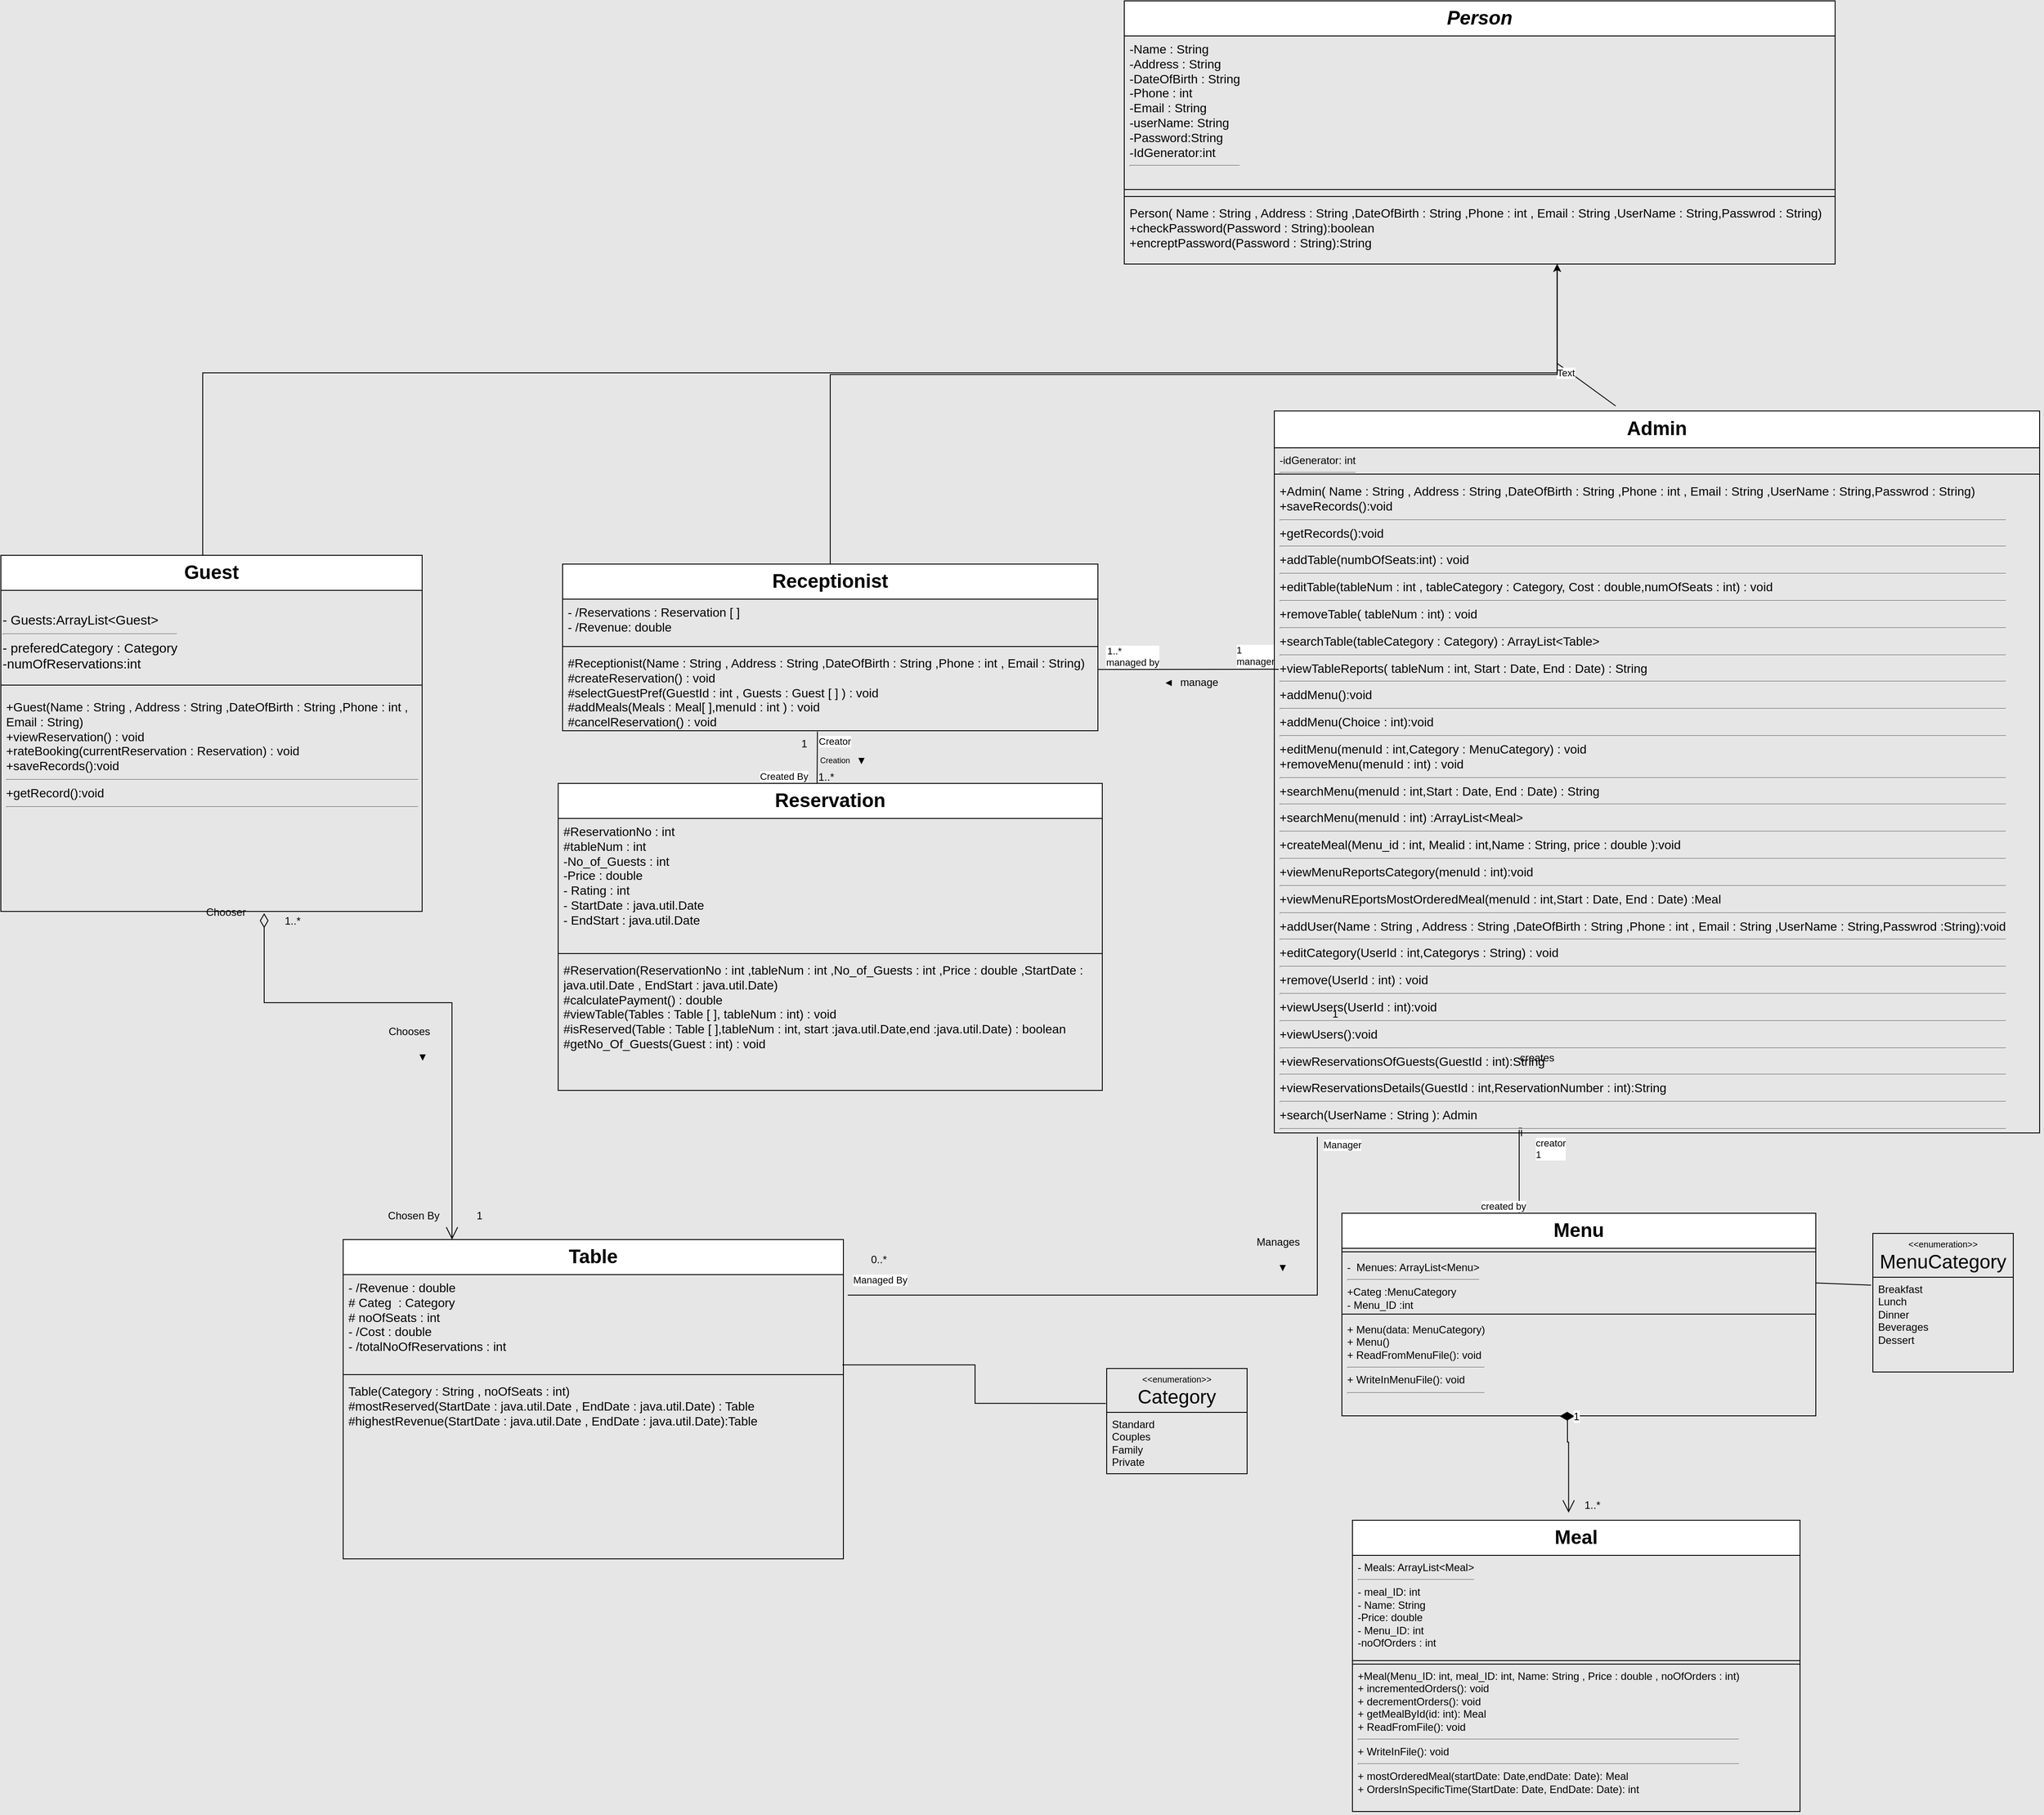 <mxfile version="22.1.4" type="device">
  <diagram id="lqZ8-Fg71Qs4t3Br2LcO" name="Page-1">
    <mxGraphModel dx="3743" dy="885" grid="0" gridSize="13" guides="1" tooltips="1" connect="1" arrows="1" fold="1" page="1" pageScale="1" pageWidth="1169" pageHeight="827" background="#E6E6E6" math="0" shadow="0">
      <root>
        <mxCell id="WIyWlLk6GJQsqaUBKTNV-0" />
        <mxCell id="WIyWlLk6GJQsqaUBKTNV-1" parent="WIyWlLk6GJQsqaUBKTNV-0" />
        <mxCell id="kwfx18V8s8jriJGcK7w_-0" value="" style="group" parent="WIyWlLk6GJQsqaUBKTNV-1" vertex="1" connectable="0">
          <mxGeometry x="-1548" y="355" width="2327" height="1829" as="geometry" />
        </mxCell>
        <mxCell id="8VrIXo1lg3qWOVsLEivH-13" value="&lt;font style=&quot;font-size: 22px;&quot;&gt;Receptionist&lt;/font&gt;" style="swimlane;fontStyle=1;align=center;verticalAlign=top;childLayout=stackLayout;horizontal=1;startSize=40;horizontalStack=0;resizeParent=1;resizeParentMax=0;resizeLast=0;collapsible=1;marginBottom=0;whiteSpace=wrap;html=1;" parent="kwfx18V8s8jriJGcK7w_-0" vertex="1">
          <mxGeometry x="640" y="430" width="610" height="190" as="geometry">
            <mxRectangle x="290" y="70" width="170" height="40" as="alternateBounds" />
          </mxGeometry>
        </mxCell>
        <mxCell id="8VrIXo1lg3qWOVsLEivH-14" value="&lt;font style=&quot;font-size: 14px;&quot;&gt;- /Reservations : Reservation [ ]&lt;br style=&quot;border-color: var(--border-color);&quot;&gt;&lt;/font&gt;&lt;font style=&quot;font-size: 14px;&quot;&gt;- /Revenue: double&lt;br&gt;&lt;br&gt;&lt;/font&gt;" style="text;strokeColor=none;fillColor=none;align=left;verticalAlign=top;spacingLeft=4;spacingRight=4;overflow=hidden;rotatable=0;points=[[0,0.5],[1,0.5]];portConstraint=eastwest;whiteSpace=wrap;html=1;" parent="8VrIXo1lg3qWOVsLEivH-13" vertex="1">
          <mxGeometry y="40" width="610" height="50" as="geometry" />
        </mxCell>
        <mxCell id="8VrIXo1lg3qWOVsLEivH-15" value="" style="line;strokeWidth=1;fillColor=none;align=left;verticalAlign=middle;spacingTop=-1;spacingLeft=3;spacingRight=3;rotatable=0;labelPosition=right;points=[];portConstraint=eastwest;strokeColor=inherit;" parent="8VrIXo1lg3qWOVsLEivH-13" vertex="1">
          <mxGeometry y="90" width="610" height="8" as="geometry" />
        </mxCell>
        <mxCell id="8VrIXo1lg3qWOVsLEivH-16" value="&lt;font style=&quot;font-size: 14px;&quot;&gt;#Receptionist(Name : String , Address : String ,DateOfBirth : String ,Phone : int , Email : String)&lt;br&gt;#createReservation() : void&lt;br style=&quot;border-color: var(--border-color);&quot;&gt;&lt;/font&gt;&lt;span style=&quot;font-size: 14px;&quot;&gt;#selectGuestPref(GuestId : int , Guests : Guest [ ] ) : void&lt;br&gt;#addMeals(Meals : Meal[ ],menuId : int ) : void&lt;br&gt;#cancelReservation() : void&lt;br&gt;&lt;/span&gt;" style="text;strokeColor=none;fillColor=none;align=left;verticalAlign=top;spacingLeft=4;spacingRight=4;overflow=hidden;rotatable=0;points=[[0,0.5],[1,0.5]];portConstraint=eastwest;whiteSpace=wrap;html=1;" parent="8VrIXo1lg3qWOVsLEivH-13" vertex="1">
          <mxGeometry y="98" width="610" height="92" as="geometry" />
        </mxCell>
        <mxCell id="8VrIXo1lg3qWOVsLEivH-17" value="&lt;font style=&quot;font-size: 22px;&quot;&gt;Guest&lt;/font&gt;" style="swimlane;fontStyle=1;align=center;verticalAlign=top;childLayout=stackLayout;horizontal=1;startSize=40;horizontalStack=0;resizeParent=1;resizeParentMax=0;resizeLast=0;collapsible=1;marginBottom=0;whiteSpace=wrap;html=1;" parent="kwfx18V8s8jriJGcK7w_-0" vertex="1">
          <mxGeometry y="420" width="480" height="406" as="geometry">
            <mxRectangle x="160" y="70" width="100" height="40" as="alternateBounds" />
          </mxGeometry>
        </mxCell>
        <mxCell id="8VrIXo1lg3qWOVsLEivH-44" value="&lt;font style=&quot;font-size: 15px;&quot;&gt;&lt;br style=&quot;border-color: var(--border-color);&quot;&gt;- Guests:ArrayList&amp;lt;Guest&amp;gt;&lt;br style=&quot;border-color: var(--border-color);&quot;&gt;&lt;/font&gt;&lt;hr&gt;&lt;font style=&quot;font-size: 15px;&quot;&gt;- preferedCategory : Category&lt;br style=&quot;border-color: var(--border-color);&quot;&gt;-numOfReservations:int&lt;br style=&quot;border-color: var(--border-color);&quot;&gt;&lt;/font&gt;" style="text;html=1;align=left;verticalAlign=middle;resizable=0;points=[];autosize=1;strokeColor=none;fillColor=none;" parent="8VrIXo1lg3qWOVsLEivH-17" vertex="1">
          <mxGeometry y="40" width="480" height="98" as="geometry" />
        </mxCell>
        <mxCell id="8VrIXo1lg3qWOVsLEivH-19" value="" style="line;strokeWidth=1;fillColor=none;align=left;verticalAlign=middle;spacingTop=-1;spacingLeft=3;spacingRight=3;rotatable=0;labelPosition=right;points=[];portConstraint=eastwest;strokeColor=inherit;" parent="8VrIXo1lg3qWOVsLEivH-17" vertex="1">
          <mxGeometry y="138" width="480" height="20" as="geometry" />
        </mxCell>
        <mxCell id="8VrIXo1lg3qWOVsLEivH-20" value="&lt;font style=&quot;font-size: 14px;&quot;&gt;+Guest(Name : String , Address : String ,DateOfBirth : String ,Phone : int , Email : String)&lt;br&gt;+viewReservation() : void&lt;br&gt;&lt;/font&gt;&lt;font style=&quot;font-size: 14px;&quot;&gt;+rateBooking(currentReservation : Reservation) : void&lt;br&gt;+saveRecords():void&lt;br&gt;&lt;/font&gt;&lt;hr&gt;&lt;font style=&quot;font-size: 14px;&quot;&gt;+getRecord():void&lt;br&gt;&lt;/font&gt;&lt;hr&gt;" style="text;strokeColor=none;fillColor=none;align=left;verticalAlign=top;spacingLeft=4;spacingRight=4;overflow=hidden;rotatable=0;points=[[0,0.5],[1,0.5]];portConstraint=eastwest;whiteSpace=wrap;html=1;" parent="8VrIXo1lg3qWOVsLEivH-17" vertex="1">
          <mxGeometry y="158" width="480" height="248" as="geometry" />
        </mxCell>
        <mxCell id="8VrIXo1lg3qWOVsLEivH-21" value="&lt;font style=&quot;font-size: 22px;&quot;&gt;Reservation&lt;/font&gt;" style="swimlane;fontStyle=1;align=center;verticalAlign=top;childLayout=stackLayout;horizontal=1;startSize=40;horizontalStack=0;resizeParent=1;resizeParentMax=0;resizeLast=0;collapsible=1;marginBottom=0;whiteSpace=wrap;html=1;" parent="kwfx18V8s8jriJGcK7w_-0" vertex="1">
          <mxGeometry x="635" y="680" width="620" height="350" as="geometry">
            <mxRectangle x="1460" y="60" width="170" height="40" as="alternateBounds" />
          </mxGeometry>
        </mxCell>
        <mxCell id="8VrIXo1lg3qWOVsLEivH-22" value="&lt;font style=&quot;font-size: 14px;&quot;&gt;#ReservationNo : int&lt;br&gt;#tableNum : int&lt;br&gt;-No_of_Guests : int&lt;br&gt;-Price : double&lt;br&gt;- Rating : int&lt;br&gt;- StartDate : java.util.Date&lt;br&gt;- EndStart : java.util.Date&lt;br&gt;&lt;/font&gt;" style="text;strokeColor=none;fillColor=none;align=left;verticalAlign=top;spacingLeft=4;spacingRight=4;overflow=hidden;rotatable=0;points=[[0,0.5],[1,0.5]];portConstraint=eastwest;whiteSpace=wrap;html=1;" parent="8VrIXo1lg3qWOVsLEivH-21" vertex="1">
          <mxGeometry y="40" width="620" height="150" as="geometry" />
        </mxCell>
        <mxCell id="8VrIXo1lg3qWOVsLEivH-23" value="" style="line;strokeWidth=1;fillColor=none;align=left;verticalAlign=middle;spacingTop=-1;spacingLeft=3;spacingRight=3;rotatable=0;labelPosition=right;points=[];portConstraint=eastwest;strokeColor=inherit;" parent="8VrIXo1lg3qWOVsLEivH-21" vertex="1">
          <mxGeometry y="190" width="620" height="8" as="geometry" />
        </mxCell>
        <mxCell id="8VrIXo1lg3qWOVsLEivH-24" value="&lt;font style=&quot;font-size: 14px;&quot;&gt;#Reservation(ReservationNo : int ,tableNum : int ,No_of_Guests : int&amp;nbsp;,Price : double&amp;nbsp;,StartDate : java.util.Date&amp;nbsp;, EndStart : java.util.Date)&lt;br&gt;#calculatePayment() : double&lt;br&gt;#viewTable(Tables : Table [ ], tableNum : int) : void&lt;br&gt;#isReserved(Table : Table [ ],tableNum : int, start :java.util.Date,end :java.util.Date) : boolean&lt;br&gt;#getNo_Of_Guests(Guest : int) : void&lt;br&gt;&lt;br&gt;&lt;br style=&quot;border-color: var(--border-color);&quot;&gt;&lt;/font&gt;" style="text;strokeColor=none;fillColor=none;align=left;verticalAlign=top;spacingLeft=4;spacingRight=4;overflow=hidden;rotatable=0;points=[[0,0.5],[1,0.5]];portConstraint=eastwest;whiteSpace=wrap;html=1;" parent="8VrIXo1lg3qWOVsLEivH-21" vertex="1">
          <mxGeometry y="198" width="620" height="152" as="geometry" />
        </mxCell>
        <mxCell id="8VrIXo1lg3qWOVsLEivH-25" value="&lt;font style=&quot;font-size: 22px;&quot;&gt;Table&lt;/font&gt;" style="swimlane;fontStyle=1;align=center;verticalAlign=top;childLayout=stackLayout;horizontal=1;startSize=40;horizontalStack=0;resizeParent=1;resizeParentMax=0;resizeLast=0;collapsible=1;marginBottom=0;whiteSpace=wrap;html=1;" parent="kwfx18V8s8jriJGcK7w_-0" vertex="1">
          <mxGeometry x="390" y="1200" width="570" height="364" as="geometry">
            <mxRectangle x="485" y="70" width="100" height="40" as="alternateBounds" />
          </mxGeometry>
        </mxCell>
        <mxCell id="8VrIXo1lg3qWOVsLEivH-26" value="&lt;font style=&quot;font-size: 14px;&quot;&gt;- /Revenue : double&lt;br&gt;# Categ&amp;nbsp; : Category&lt;br&gt;# noOfSeats : int&lt;br&gt;- /Cost : double&lt;br&gt;- /totalNoOfReservations : int&lt;br&gt;&lt;br&gt;&lt;/font&gt;" style="text;strokeColor=none;fillColor=none;align=left;verticalAlign=top;spacingLeft=4;spacingRight=4;overflow=hidden;rotatable=0;points=[[0,0.5],[1,0.5]];portConstraint=eastwest;whiteSpace=wrap;html=1;" parent="8VrIXo1lg3qWOVsLEivH-25" vertex="1">
          <mxGeometry y="40" width="570" height="110" as="geometry" />
        </mxCell>
        <mxCell id="8VrIXo1lg3qWOVsLEivH-27" value="" style="line;strokeWidth=1;fillColor=none;align=left;verticalAlign=middle;spacingTop=-1;spacingLeft=3;spacingRight=3;rotatable=0;labelPosition=right;points=[];portConstraint=eastwest;strokeColor=inherit;" parent="8VrIXo1lg3qWOVsLEivH-25" vertex="1">
          <mxGeometry y="150" width="570" height="8" as="geometry" />
        </mxCell>
        <mxCell id="8VrIXo1lg3qWOVsLEivH-28" value="&lt;font style=&quot;font-size: 14px;&quot;&gt;Table(Category : String , noOfSeats : int)&lt;br&gt;#mostReserved(StartDate : java.util.Date , EndDate : java.util.Date) : Table&lt;br&gt;#highestRevenue(StartDate : java.util.Date , EndDate : java.util.Date):Table&lt;br&gt;&lt;br&gt;&lt;/font&gt;" style="text;strokeColor=none;fillColor=none;align=left;verticalAlign=top;spacingLeft=4;spacingRight=4;overflow=hidden;rotatable=0;points=[[0,0.5],[1,0.5]];portConstraint=eastwest;whiteSpace=wrap;html=1;" parent="8VrIXo1lg3qWOVsLEivH-25" vertex="1">
          <mxGeometry y="158" width="570" height="206" as="geometry" />
        </mxCell>
        <mxCell id="8VrIXo1lg3qWOVsLEivH-37" value="&lt;font style=&quot;font-size: 10px;&quot;&gt;&amp;lt;&amp;lt;enumeration&amp;gt;&amp;gt;&lt;br&gt;&lt;/font&gt;&lt;font style=&quot;font-size: 22px;&quot;&gt;Category&lt;/font&gt;" style="swimlane;fontStyle=0;childLayout=stackLayout;horizontal=1;startSize=50;fillColor=none;horizontalStack=0;resizeParent=1;resizeParentMax=0;resizeLast=0;collapsible=1;marginBottom=0;whiteSpace=wrap;html=1;" parent="kwfx18V8s8jriJGcK7w_-0" vertex="1">
          <mxGeometry x="1260" y="1347" width="160" height="120" as="geometry">
            <mxRectangle x="1850" y="630" width="130" height="50" as="alternateBounds" />
          </mxGeometry>
        </mxCell>
        <mxCell id="8VrIXo1lg3qWOVsLEivH-38" value="Standard&lt;br&gt;Couples&lt;br&gt;Family&lt;br&gt;Private" style="text;strokeColor=none;fillColor=none;align=left;verticalAlign=top;spacingLeft=4;spacingRight=4;overflow=hidden;rotatable=0;points=[[0,0.5],[1,0.5]];portConstraint=eastwest;whiteSpace=wrap;html=1;" parent="8VrIXo1lg3qWOVsLEivH-37" vertex="1">
          <mxGeometry y="50" width="160" height="70" as="geometry" />
        </mxCell>
        <mxCell id="8VrIXo1lg3qWOVsLEivH-47" value="&lt;font style=&quot;font-size: 22px;&quot;&gt;Menu&lt;/font&gt;" style="swimlane;fontStyle=1;align=center;verticalAlign=top;childLayout=stackLayout;horizontal=1;startSize=40;horizontalStack=0;resizeParent=1;resizeParentMax=0;resizeLast=0;collapsible=1;marginBottom=0;whiteSpace=wrap;html=1;" parent="kwfx18V8s8jriJGcK7w_-0" vertex="1">
          <mxGeometry x="1528" y="1170" width="540" height="231" as="geometry">
            <mxRectangle x="100" y="160" width="100" height="40" as="alternateBounds" />
          </mxGeometry>
        </mxCell>
        <mxCell id="8VrIXo1lg3qWOVsLEivH-49" value="" style="line;strokeWidth=1;fillColor=none;align=left;verticalAlign=middle;spacingTop=-1;spacingLeft=3;spacingRight=3;rotatable=0;labelPosition=right;points=[];portConstraint=eastwest;strokeColor=inherit;" parent="8VrIXo1lg3qWOVsLEivH-47" vertex="1">
          <mxGeometry y="40" width="540" height="8" as="geometry" />
        </mxCell>
        <mxCell id="8VrIXo1lg3qWOVsLEivH-48" value="-&amp;nbsp; Menues: ArrayList&amp;lt;Menu&amp;gt;&lt;br&gt;&lt;hr&gt;+Categ :MenuCategory&lt;br&gt;- Menu_ID :int" style="text;strokeColor=none;fillColor=none;align=left;verticalAlign=top;spacingLeft=4;spacingRight=4;overflow=hidden;rotatable=0;points=[[0,0.5],[1,0.5]];portConstraint=eastwest;whiteSpace=wrap;html=1;" parent="8VrIXo1lg3qWOVsLEivH-47" vertex="1">
          <mxGeometry y="48" width="540" height="63" as="geometry" />
        </mxCell>
        <mxCell id="gJr9V7wq_dqS0wD7AWrC-0" value="" style="line;strokeWidth=1;fillColor=none;align=left;verticalAlign=middle;spacingTop=-1;spacingLeft=3;spacingRight=3;rotatable=0;labelPosition=right;points=[];portConstraint=eastwest;strokeColor=inherit;" parent="8VrIXo1lg3qWOVsLEivH-47" vertex="1">
          <mxGeometry y="111" width="540" height="8" as="geometry" />
        </mxCell>
        <mxCell id="8VrIXo1lg3qWOVsLEivH-50" value="+ Menu(data: MenuCategory)&lt;br&gt;+ Menu() &lt;br&gt;+ ReadFromMenuFile(): void&lt;br&gt;&lt;hr&gt;+ WriteInMenuFile(): void&lt;hr&gt;" style="text;strokeColor=none;fillColor=none;align=left;verticalAlign=top;spacingLeft=4;spacingRight=4;overflow=hidden;rotatable=0;points=[[0,0.5],[1,0.5]];portConstraint=eastwest;whiteSpace=wrap;html=1;" parent="8VrIXo1lg3qWOVsLEivH-47" vertex="1">
          <mxGeometry y="119" width="540" height="112" as="geometry" />
        </mxCell>
        <mxCell id="8VrIXo1lg3qWOVsLEivH-51" value="&lt;font style=&quot;font-size: 22px;&quot;&gt;Meal&lt;/font&gt;" style="swimlane;fontStyle=1;align=center;verticalAlign=top;childLayout=stackLayout;horizontal=1;startSize=40;horizontalStack=0;resizeParent=1;resizeParentMax=0;resizeLast=0;collapsible=1;marginBottom=0;whiteSpace=wrap;html=1;" parent="kwfx18V8s8jriJGcK7w_-0" vertex="1">
          <mxGeometry x="1540" y="1520" width="510" height="332" as="geometry">
            <mxRectangle x="1050" y="1060" width="90" height="40" as="alternateBounds" />
          </mxGeometry>
        </mxCell>
        <mxCell id="8VrIXo1lg3qWOVsLEivH-52" value="- Meals: ArrayList&amp;lt;Meal&amp;gt;&lt;br&gt;&lt;hr&gt;- meal_ID: int &lt;br&gt;- Name: String  &lt;br&gt;-Price: double &lt;br&gt;- Menu_ID: int  &lt;br&gt;-noOfOrders : int" style="text;strokeColor=none;fillColor=none;align=left;verticalAlign=top;spacingLeft=4;spacingRight=4;overflow=hidden;rotatable=0;points=[[0,0.5],[1,0.5]];portConstraint=eastwest;whiteSpace=wrap;html=1;" parent="8VrIXo1lg3qWOVsLEivH-51" vertex="1">
          <mxGeometry y="40" width="510" height="116" as="geometry" />
        </mxCell>
        <mxCell id="8VrIXo1lg3qWOVsLEivH-53" value="" style="line;strokeWidth=1;fillColor=none;align=left;verticalAlign=middle;spacingTop=-1;spacingLeft=3;spacingRight=3;rotatable=0;labelPosition=right;points=[];portConstraint=eastwest;strokeColor=inherit;" parent="8VrIXo1lg3qWOVsLEivH-51" vertex="1">
          <mxGeometry y="156" width="510" height="8" as="geometry" />
        </mxCell>
        <mxCell id="8VrIXo1lg3qWOVsLEivH-54" value="+Meal(Menu_ID: int, meal_ID: int, Name: String , Price : double , noOfOrders : int)&lt;br&gt;+ incrementedOrders(): void &lt;br&gt;+ decrementOrders(): void &lt;br&gt; + getMealById(id: int): Meal &lt;br&gt;+ ReadFromFile(): void  &lt;br&gt;&lt;hr&gt;+ WriteInFile(): void &lt;br&gt;&lt;hr&gt;+ mostOrderedMeal(startDate: Date,endDate: Date): Meal&amp;nbsp; &lt;br&gt; + OrdersInSpecificTime(StartDate: Date, EndDate: Date): int" style="text;strokeColor=#000000;fillColor=none;align=left;verticalAlign=top;spacingLeft=4;spacingRight=4;overflow=hidden;rotatable=0;points=[[0,0.5],[1,0.5]];portConstraint=eastwest;whiteSpace=wrap;html=1;" parent="8VrIXo1lg3qWOVsLEivH-51" vertex="1">
          <mxGeometry y="164" width="510" height="168" as="geometry" />
        </mxCell>
        <mxCell id="8VrIXo1lg3qWOVsLEivH-59" value="" style="endArrow=none;html=1;rounded=0;exitX=0.446;exitY=-0.007;exitDx=0;exitDy=0;exitPerimeter=0;" parent="kwfx18V8s8jriJGcK7w_-0" edge="1" source="bfFSSecnzDBPVZRViKrt-4">
          <mxGeometry width="50" height="50" relative="1" as="geometry">
            <mxPoint x="1933" y="185" as="sourcePoint" />
            <mxPoint x="1773" y="201" as="targetPoint" />
            <Array as="points" />
          </mxGeometry>
        </mxCell>
        <mxCell id="ohuu_YEVWN6w3OgKk6NW-0" value="Text" style="edgeLabel;html=1;align=center;verticalAlign=middle;resizable=0;points=[];" vertex="1" connectable="0" parent="8VrIXo1lg3qWOVsLEivH-59">
          <mxGeometry x="0.64" y="2" relative="1" as="geometry">
            <mxPoint x="-1" as="offset" />
          </mxGeometry>
        </mxCell>
        <mxCell id="8VrIXo1lg3qWOVsLEivH-70" value="1..*" style="text;html=1;align=center;verticalAlign=middle;resizable=0;points=[];autosize=1;strokeColor=none;fillColor=none;" parent="kwfx18V8s8jriJGcK7w_-0" vertex="1">
          <mxGeometry x="1793" y="1488" width="40" height="30" as="geometry" />
        </mxCell>
        <mxCell id="8VrIXo1lg3qWOVsLEivH-75" value="" style="endArrow=none;html=1;edgeStyle=orthogonalEdgeStyle;rounded=0;exitX=0.323;exitY=1.005;exitDx=0;exitDy=0;exitPerimeter=0;entryX=0.389;entryY=0;entryDx=0;entryDy=0;entryPerimeter=0;" parent="kwfx18V8s8jriJGcK7w_-0" source="bfFSSecnzDBPVZRViKrt-7" target="8VrIXo1lg3qWOVsLEivH-47" edge="1">
          <mxGeometry relative="1" as="geometry">
            <mxPoint x="1832.68" y="981" as="sourcePoint" />
            <mxPoint x="1880" y="980" as="targetPoint" />
            <Array as="points">
              <mxPoint x="1733" y="1073" />
              <mxPoint x="1730" y="1073" />
              <mxPoint x="1730" y="1170" />
            </Array>
          </mxGeometry>
        </mxCell>
        <mxCell id="8VrIXo1lg3qWOVsLEivH-76" value="creator&lt;br&gt;1" style="edgeLabel;resizable=0;html=1;align=left;verticalAlign=bottom;" parent="8VrIXo1lg3qWOVsLEivH-75" connectable="0" vertex="1">
          <mxGeometry x="-1" relative="1" as="geometry">
            <mxPoint x="14" y="29" as="offset" />
          </mxGeometry>
        </mxCell>
        <mxCell id="8VrIXo1lg3qWOVsLEivH-77" value="created by" style="edgeLabel;resizable=0;html=1;align=right;verticalAlign=bottom;" parent="8VrIXo1lg3qWOVsLEivH-75" connectable="0" vertex="1">
          <mxGeometry x="1" relative="1" as="geometry" />
        </mxCell>
        <mxCell id="8VrIXo1lg3qWOVsLEivH-78" value="creates&lt;br&gt;" style="text;html=1;align=center;verticalAlign=middle;resizable=0;points=[];autosize=1;strokeColor=none;fillColor=none;" parent="kwfx18V8s8jriJGcK7w_-0" vertex="1">
          <mxGeometry x="1720" y="978" width="60" height="30" as="geometry" />
        </mxCell>
        <mxCell id="8VrIXo1lg3qWOVsLEivH-79" value="◄" style="text;html=1;align=center;verticalAlign=middle;resizable=0;points=[];autosize=1;strokeColor=none;fillColor=none;rotation=0;" parent="kwfx18V8s8jriJGcK7w_-0" vertex="1">
          <mxGeometry x="1310" y="550" width="40" height="30" as="geometry" />
        </mxCell>
        <mxCell id="8VrIXo1lg3qWOVsLEivH-89" value="" style="endArrow=none;html=1;edgeStyle=orthogonalEdgeStyle;rounded=0;exitX=0;exitY=0.073;exitDx=0;exitDy=0;exitPerimeter=0;entryX=1;entryY=0.241;entryDx=0;entryDy=0;entryPerimeter=0;" parent="kwfx18V8s8jriJGcK7w_-0" target="8VrIXo1lg3qWOVsLEivH-16" edge="1">
          <mxGeometry relative="1" as="geometry">
            <mxPoint x="1456" y="549.945" as="sourcePoint" />
            <mxPoint x="1340" y="690" as="targetPoint" />
            <Array as="points">
              <mxPoint x="1449" y="550" />
            </Array>
          </mxGeometry>
        </mxCell>
        <mxCell id="8VrIXo1lg3qWOVsLEivH-90" value="1&lt;br&gt;manager" style="edgeLabel;resizable=0;html=1;align=left;verticalAlign=bottom;" parent="8VrIXo1lg3qWOVsLEivH-89" connectable="0" vertex="1">
          <mxGeometry x="-1" relative="1" as="geometry">
            <mxPoint x="-50" as="offset" />
          </mxGeometry>
        </mxCell>
        <mxCell id="8VrIXo1lg3qWOVsLEivH-91" value="1..*&amp;nbsp; &amp;nbsp; &amp;nbsp; &amp;nbsp; &amp;nbsp; &amp;nbsp; &amp;nbsp;&amp;nbsp;&lt;br&gt;managed by" style="edgeLabel;resizable=0;html=1;align=right;verticalAlign=bottom;" parent="8VrIXo1lg3qWOVsLEivH-89" connectable="0" vertex="1">
          <mxGeometry x="1" relative="1" as="geometry">
            <mxPoint x="70" as="offset" />
          </mxGeometry>
        </mxCell>
        <mxCell id="8VrIXo1lg3qWOVsLEivH-92" value="manage" style="text;html=1;align=center;verticalAlign=middle;resizable=0;points=[];autosize=1;strokeColor=none;fillColor=none;" parent="kwfx18V8s8jriJGcK7w_-0" vertex="1">
          <mxGeometry x="1330" y="550" width="70" height="30" as="geometry" />
        </mxCell>
        <mxCell id="8VrIXo1lg3qWOVsLEivH-96" value="Chooses" style="text;html=1;align=center;verticalAlign=middle;resizable=0;points=[];autosize=1;strokeColor=none;fillColor=none;" parent="kwfx18V8s8jriJGcK7w_-0" vertex="1">
          <mxGeometry x="430" y="948" width="70" height="30" as="geometry" />
        </mxCell>
        <mxCell id="8VrIXo1lg3qWOVsLEivH-97" value="1..*" style="text;html=1;align=center;verticalAlign=middle;resizable=0;points=[];autosize=1;strokeColor=none;fillColor=none;" parent="kwfx18V8s8jriJGcK7w_-0" vertex="1">
          <mxGeometry x="312" y="822" width="40" height="30" as="geometry" />
        </mxCell>
        <mxCell id="8VrIXo1lg3qWOVsLEivH-98" value="1" style="text;html=1;align=center;verticalAlign=middle;resizable=0;points=[];autosize=1;strokeColor=none;fillColor=none;" parent="kwfx18V8s8jriJGcK7w_-0" vertex="1">
          <mxGeometry x="530" y="1158" width="30" height="30" as="geometry" />
        </mxCell>
        <mxCell id="8VrIXo1lg3qWOVsLEivH-99" value="" style="endArrow=open;html=1;endSize=12;startArrow=diamondThin;startSize=14;startFill=0;edgeStyle=orthogonalEdgeStyle;align=left;verticalAlign=bottom;rounded=0;exitX=0.625;exitY=1.008;exitDx=0;exitDy=0;exitPerimeter=0;" parent="kwfx18V8s8jriJGcK7w_-0" source="8VrIXo1lg3qWOVsLEivH-20" target="8VrIXo1lg3qWOVsLEivH-25" edge="1">
          <mxGeometry x="-1" y="28" relative="1" as="geometry">
            <mxPoint x="330" y="840" as="sourcePoint" />
            <mxPoint x="490" y="840" as="targetPoint" />
            <Array as="points">
              <mxPoint x="300" y="930" />
              <mxPoint x="514" y="930" />
            </Array>
            <mxPoint x="-8" y="-20" as="offset" />
          </mxGeometry>
        </mxCell>
        <mxCell id="8VrIXo1lg3qWOVsLEivH-100" value="◄" style="text;html=1;align=center;verticalAlign=middle;resizable=0;points=[];autosize=1;strokeColor=none;fillColor=none;rotation=270;" parent="kwfx18V8s8jriJGcK7w_-0" vertex="1">
          <mxGeometry x="460" y="978" width="40" height="30" as="geometry" />
        </mxCell>
        <mxCell id="8VrIXo1lg3qWOVsLEivH-101" value="Chooser" style="text;html=1;align=center;verticalAlign=middle;resizable=0;points=[];autosize=1;strokeColor=none;fillColor=none;" parent="kwfx18V8s8jriJGcK7w_-0" vertex="1">
          <mxGeometry x="221" y="812" width="70" height="30" as="geometry" />
        </mxCell>
        <mxCell id="8VrIXo1lg3qWOVsLEivH-102" value="Chosen By" style="text;html=1;align=center;verticalAlign=middle;resizable=0;points=[];autosize=1;strokeColor=none;fillColor=none;" parent="kwfx18V8s8jriJGcK7w_-0" vertex="1">
          <mxGeometry x="430" y="1158" width="80" height="30" as="geometry" />
        </mxCell>
        <mxCell id="8VrIXo1lg3qWOVsLEivH-112" value="" style="endArrow=none;html=1;edgeStyle=orthogonalEdgeStyle;rounded=0;entryX=0.476;entryY=0;entryDx=0;entryDy=0;entryPerimeter=0;exitX=0.476;exitY=1.011;exitDx=0;exitDy=0;exitPerimeter=0;" parent="kwfx18V8s8jriJGcK7w_-0" source="8VrIXo1lg3qWOVsLEivH-16" target="8VrIXo1lg3qWOVsLEivH-21" edge="1">
          <mxGeometry relative="1" as="geometry">
            <mxPoint x="840" y="640" as="sourcePoint" />
            <mxPoint x="1000" y="640" as="targetPoint" />
            <Array as="points">
              <mxPoint x="930" y="624" />
              <mxPoint x="930" y="624" />
              <mxPoint x="930" y="677" />
              <mxPoint x="930" y="677" />
            </Array>
          </mxGeometry>
        </mxCell>
        <mxCell id="8VrIXo1lg3qWOVsLEivH-113" value="Creator" style="edgeLabel;resizable=0;html=1;align=left;verticalAlign=bottom;" parent="8VrIXo1lg3qWOVsLEivH-112" connectable="0" vertex="1">
          <mxGeometry x="-1" relative="1" as="geometry">
            <mxPoint y="19" as="offset" />
          </mxGeometry>
        </mxCell>
        <mxCell id="8VrIXo1lg3qWOVsLEivH-114" value="Created By" style="edgeLabel;resizable=0;html=1;align=right;verticalAlign=bottom;" parent="8VrIXo1lg3qWOVsLEivH-112" connectable="0" vertex="1">
          <mxGeometry x="1" relative="1" as="geometry">
            <mxPoint x="-10" as="offset" />
          </mxGeometry>
        </mxCell>
        <mxCell id="8VrIXo1lg3qWOVsLEivH-115" value="&lt;font style=&quot;font-size: 9px;&quot;&gt;Creation&lt;/font&gt;" style="text;html=1;align=center;verticalAlign=middle;resizable=0;points=[];autosize=1;strokeColor=none;fillColor=none;" parent="kwfx18V8s8jriJGcK7w_-0" vertex="1">
          <mxGeometry x="920" y="638" width="60" height="30" as="geometry" />
        </mxCell>
        <mxCell id="8VrIXo1lg3qWOVsLEivH-116" value="1" style="text;html=1;align=center;verticalAlign=middle;resizable=0;points=[];autosize=1;strokeColor=none;fillColor=none;" parent="kwfx18V8s8jriJGcK7w_-0" vertex="1">
          <mxGeometry x="900" y="620" width="30" height="30" as="geometry" />
        </mxCell>
        <mxCell id="8VrIXo1lg3qWOVsLEivH-117" value="1..*" style="text;html=1;align=center;verticalAlign=middle;resizable=0;points=[];autosize=1;strokeColor=none;fillColor=none;" parent="kwfx18V8s8jriJGcK7w_-0" vertex="1">
          <mxGeometry x="920" y="658" width="40" height="30" as="geometry" />
        </mxCell>
        <mxCell id="8VrIXo1lg3qWOVsLEivH-118" value="◄" style="text;html=1;align=center;verticalAlign=middle;resizable=0;points=[];autosize=1;strokeColor=none;fillColor=none;rotation=270;" parent="kwfx18V8s8jriJGcK7w_-0" vertex="1">
          <mxGeometry x="960" y="640" width="40" height="30" as="geometry" />
        </mxCell>
        <mxCell id="8VrIXo1lg3qWOVsLEivH-119" value="" style="endArrow=none;html=1;edgeStyle=orthogonalEdgeStyle;rounded=0;entryX=1.001;entryY=0.256;entryDx=0;entryDy=0;entryPerimeter=0;" parent="kwfx18V8s8jriJGcK7w_-0" edge="1">
          <mxGeometry relative="1" as="geometry">
            <mxPoint x="1500" y="1083" as="sourcePoint" />
            <mxPoint x="965.0" y="1263.4" as="targetPoint" />
            <Array as="points">
              <mxPoint x="1499.43" y="1263.24" />
            </Array>
          </mxGeometry>
        </mxCell>
        <mxCell id="8VrIXo1lg3qWOVsLEivH-120" value="Manager" style="edgeLabel;resizable=0;html=1;align=left;verticalAlign=bottom;" parent="8VrIXo1lg3qWOVsLEivH-119" connectable="0" vertex="1">
          <mxGeometry x="-1" relative="1" as="geometry">
            <mxPoint x="5" y="17" as="offset" />
          </mxGeometry>
        </mxCell>
        <mxCell id="8VrIXo1lg3qWOVsLEivH-121" value="Managed By" style="edgeLabel;resizable=0;html=1;align=right;verticalAlign=bottom;" parent="8VrIXo1lg3qWOVsLEivH-119" connectable="0" vertex="1">
          <mxGeometry x="1" relative="1" as="geometry">
            <mxPoint x="69" y="-9" as="offset" />
          </mxGeometry>
        </mxCell>
        <mxCell id="8VrIXo1lg3qWOVsLEivH-122" value="Manages" style="text;html=1;align=center;verticalAlign=middle;resizable=0;points=[];autosize=1;strokeColor=none;fillColor=none;" parent="kwfx18V8s8jriJGcK7w_-0" vertex="1">
          <mxGeometry x="1420" y="1188" width="70" height="30" as="geometry" />
        </mxCell>
        <mxCell id="8VrIXo1lg3qWOVsLEivH-124" value="◄" style="text;html=1;align=center;verticalAlign=middle;resizable=0;points=[];autosize=1;strokeColor=none;fillColor=none;rotation=270;" parent="kwfx18V8s8jriJGcK7w_-0" vertex="1">
          <mxGeometry x="1440" y="1218" width="40" height="30" as="geometry" />
        </mxCell>
        <mxCell id="8VrIXo1lg3qWOVsLEivH-125" value="1" style="text;html=1;align=center;verticalAlign=middle;resizable=0;points=[];autosize=1;strokeColor=none;fillColor=none;" parent="kwfx18V8s8jriJGcK7w_-0" vertex="1">
          <mxGeometry x="1505" y="928" width="30" height="30" as="geometry" />
        </mxCell>
        <mxCell id="8VrIXo1lg3qWOVsLEivH-126" value="0..*" style="text;html=1;align=center;verticalAlign=middle;resizable=0;points=[];autosize=1;strokeColor=none;fillColor=none;" parent="kwfx18V8s8jriJGcK7w_-0" vertex="1">
          <mxGeometry x="980" y="1208" width="40" height="30" as="geometry" />
        </mxCell>
        <mxCell id="96S_RW_blm-lSaF8RUR--0" value="" style="endArrow=none;html=1;edgeStyle=orthogonalEdgeStyle;rounded=0;exitX=0.998;exitY=0.935;exitDx=0;exitDy=0;exitPerimeter=0;entryX=-0.006;entryY=0.332;entryDx=0;entryDy=0;entryPerimeter=0;" parent="kwfx18V8s8jriJGcK7w_-0" source="8VrIXo1lg3qWOVsLEivH-26" target="8VrIXo1lg3qWOVsLEivH-37" edge="1">
          <mxGeometry relative="1" as="geometry">
            <mxPoint x="1026" y="1377" as="sourcePoint" />
            <mxPoint x="1186" y="1377" as="targetPoint" />
          </mxGeometry>
        </mxCell>
        <mxCell id="96S_RW_blm-lSaF8RUR--3" value="&lt;font style=&quot;font-size: 12px;&quot;&gt;1&lt;/font&gt;" style="endArrow=open;html=1;endSize=12;startArrow=diamondThin;startSize=14;startFill=1;edgeStyle=orthogonalEdgeStyle;align=left;verticalAlign=bottom;rounded=0;entryX=0.483;entryY=-0.026;entryDx=0;entryDy=0;entryPerimeter=0;exitX=0.491;exitY=1.004;exitDx=0;exitDy=0;exitPerimeter=0;" parent="kwfx18V8s8jriJGcK7w_-0" source="8VrIXo1lg3qWOVsLEivH-50" target="8VrIXo1lg3qWOVsLEivH-51" edge="1">
          <mxGeometry x="-0.711" y="5" relative="1" as="geometry">
            <mxPoint x="1786" y="1329" as="sourcePoint" />
            <mxPoint x="1900" y="1391" as="targetPoint" />
            <Array as="points">
              <mxPoint x="1785" y="1431" />
              <mxPoint x="1786" y="1431" />
            </Array>
            <mxPoint as="offset" />
          </mxGeometry>
        </mxCell>
        <mxCell id="bfFSSecnzDBPVZRViKrt-4" value="&lt;font style=&quot;font-size: 22px;&quot;&gt;Admin&lt;/font&gt;" style="swimlane;fontStyle=1;align=center;verticalAlign=top;childLayout=stackLayout;horizontal=1;startSize=42;horizontalStack=0;resizeParent=1;resizeParentMax=0;resizeLast=0;collapsible=1;marginBottom=0;whiteSpace=wrap;html=1;" parent="kwfx18V8s8jriJGcK7w_-0" vertex="1">
          <mxGeometry x="1451" y="255.5" width="872" height="823" as="geometry" />
        </mxCell>
        <mxCell id="bfFSSecnzDBPVZRViKrt-5" value="&lt;div&gt;-idGenerator: int&lt;hr&gt;&lt;/div&gt;" style="text;strokeColor=none;fillColor=none;align=left;verticalAlign=top;spacingLeft=4;spacingRight=4;overflow=hidden;rotatable=0;points=[[0,0.5],[1,0.5]];portConstraint=eastwest;whiteSpace=wrap;html=1;" parent="bfFSSecnzDBPVZRViKrt-4" vertex="1">
          <mxGeometry y="42" width="872" height="26" as="geometry" />
        </mxCell>
        <mxCell id="bfFSSecnzDBPVZRViKrt-6" value="" style="line;strokeWidth=1;fillColor=none;align=left;verticalAlign=middle;spacingTop=-1;spacingLeft=3;spacingRight=3;rotatable=0;labelPosition=right;points=[];portConstraint=eastwest;strokeColor=inherit;" parent="bfFSSecnzDBPVZRViKrt-4" vertex="1">
          <mxGeometry y="68" width="872" height="8" as="geometry" />
        </mxCell>
        <mxCell id="bfFSSecnzDBPVZRViKrt-7" value="&lt;font style=&quot;font-size: 14px;&quot;&gt;+Admin(&lt;/font&gt;&lt;font style=&quot;font-size: 14px;&quot;&gt; Name : String , Address : String ,DateOfBirth : String ,Phone : int , Email : String ,UserName : String,Passwrod : String&lt;/font&gt;&lt;font style=&quot;font-size: 14px;&quot;&gt;) &lt;/font&gt;&lt;br&gt;&lt;div&gt;&lt;font style=&quot;font-size: 14px;&quot;&gt;+saveRecords():void&lt;/font&gt;&lt;hr&gt;&lt;/div&gt;&lt;div&gt;&lt;font style=&quot;font-size: 14px;&quot;&gt;+getRecords():void&lt;br&gt;&lt;/font&gt;&lt;hr&gt;&lt;/div&gt;&lt;font style=&quot;font-size: 14px;&quot;&gt;+&lt;/font&gt;&lt;font style=&quot;font-size: 14px;&quot;&gt;addTable(numbOfSeats:int) : void&lt;br&gt;&lt;/font&gt;&lt;hr&gt;&lt;font style=&quot;font-size: 14px;&quot;&gt;+&lt;/font&gt;&lt;font style=&quot;font-size: 14px;&quot;&gt;editTable(tableNum : int , tableCategory : Category, Cost : double,numOfSeats : int) : void&lt;br&gt;&lt;/font&gt;&lt;hr&gt;&lt;font style=&quot;font-size: 14px;&quot;&gt;+&lt;/font&gt;&lt;font style=&quot;font-size: 14px;&quot;&gt;removeTable( tableNum : int) : void&lt;br&gt;&lt;/font&gt;&lt;hr&gt;&lt;font style=&quot;font-size: 14px;&quot;&gt;+&lt;/font&gt;&lt;font style=&quot;font-size: 14px;&quot;&gt;searchTable(tableCategory : Category) : ArrayList&amp;lt;Table&amp;gt;&lt;br&gt;&lt;/font&gt;&lt;hr&gt;&lt;font style=&quot;font-size: 14px;&quot;&gt;+&lt;/font&gt;&lt;font style=&quot;font-size: 14px;&quot;&gt;viewTableReports( tableNum : int, Start : Date, End : Date) : String&lt;br&gt;&lt;/font&gt;&lt;hr&gt;&lt;div&gt;&lt;font style=&quot;font-size: 14px;&quot;&gt;+&lt;/font&gt;&lt;font style=&quot;font-size: 14px;&quot;&gt;addMenu():void&lt;/font&gt;&lt;hr&gt;&lt;/div&gt;&lt;font style=&quot;font-size: 14px;&quot;&gt;+&lt;/font&gt;&lt;font style=&quot;font-size: 14px;&quot;&gt;addMenu(Choice : int):void&lt;/font&gt;&lt;br&gt;&lt;hr&gt;&lt;font style=&quot;font-size: 14px;&quot;&gt;+&lt;/font&gt;&lt;font style=&quot;font-size: 14px;&quot;&gt;editMenu(menuId : int,Category : MenuCategory) : void&lt;br&gt;&lt;/font&gt;&lt;font style=&quot;font-size: 14px;&quot;&gt;+&lt;/font&gt;&lt;font style=&quot;font-size: 14px;&quot;&gt;removeMenu(menuId : int) : void&lt;br&gt;&lt;/font&gt;&lt;hr&gt;&lt;div&gt;&lt;font style=&quot;font-size: 14px;&quot;&gt;+&lt;/font&gt;&lt;font style=&quot;font-size: 14px;&quot;&gt;searchMenu(menuId : int,&lt;/font&gt;&lt;font style=&quot;font-size: 14px;&quot;&gt;Start : Date, End : Date&lt;/font&gt;&lt;font style=&quot;font-size: 14px;&quot;&gt;) : String&lt;/font&gt;&lt;hr&gt;&lt;/div&gt;&lt;div&gt;&lt;font style=&quot;font-size: 14px;&quot;&gt;+&lt;/font&gt;&lt;font style=&quot;font-size: 14px;&quot;&gt;searchMenu(menuId : int&lt;/font&gt;&lt;font style=&quot;font-size: 14px;&quot;&gt;) :ArrayList&amp;lt;Meal&amp;gt;&lt;/font&gt;&lt;hr&gt;&lt;/div&gt;&lt;div&gt;&lt;font style=&quot;font-size: 14px;&quot;&gt;+&lt;/font&gt;&lt;font style=&quot;font-size: 14px;&quot;&gt;createMeal(Menu_id : int, Mealid : int,Name : String, price : double ):void&lt;br&gt;&lt;/font&gt;&lt;hr&gt;&lt;/div&gt;&lt;div&gt;&lt;font style=&quot;font-size: 14px;&quot;&gt;+&lt;/font&gt;&lt;font style=&quot;font-size: 14px;&quot;&gt;viewMenuReportsCategory(menuId : int):void&lt;/font&gt;&lt;hr&gt;&lt;/div&gt;&lt;div&gt;&lt;font style=&quot;font-size: 14px;&quot;&gt;+&lt;/font&gt;&lt;font style=&quot;font-size: 14px;&quot;&gt;viewMenuREportsMostOrderedMeal&lt;/font&gt;&lt;font style=&quot;font-size: 14px;&quot;&gt;(menuId : int,&lt;/font&gt;&lt;font style=&quot;font-size: 14px;&quot;&gt;Start : Date, End : Date&lt;/font&gt;&lt;font style=&quot;font-size: 14px;&quot;&gt;) &lt;/font&gt;&lt;font style=&quot;font-size: 14px;&quot;&gt;:Meal&lt;br&gt;&lt;/font&gt;&lt;hr&gt;&lt;/div&gt;&lt;font style=&quot;font-size: 14px;&quot;&gt;+&lt;/font&gt;&lt;font style=&quot;font-size: 14px;&quot;&gt;addUser(&lt;/font&gt;&lt;font style=&quot;font-size: 14px;&quot;&gt;Name : String , Address : String ,DateOfBirth : String ,Phone : int , Email : String ,UserName : String,Passwrod :String&lt;/font&gt;&lt;font style=&quot;font-size: 14px;&quot;&gt;):void&lt;br&gt;&lt;/font&gt;&lt;hr&gt;&lt;font style=&quot;font-size: 14px;&quot;&gt;+&lt;/font&gt;&lt;font style=&quot;font-size: 14px;&quot;&gt;editCategory(UserId : int,Categorys : String) : void&lt;br&gt;&lt;/font&gt;&lt;hr&gt;&lt;font style=&quot;font-size: 14px;&quot;&gt;+&lt;/font&gt;&lt;font style=&quot;font-size: 14px;&quot;&gt;remove(UserId : int) : void&lt;br&gt;&lt;/font&gt;&lt;hr&gt;&lt;div&gt;&lt;font style=&quot;font-size: 14px;&quot;&gt;+&lt;/font&gt;&lt;font style=&quot;font-size: 14px;&quot;&gt;viewUsers(UserId : int):void&lt;/font&gt;&lt;hr&gt;&lt;/div&gt;&lt;font style=&quot;font-size: 14px;&quot;&gt;+&lt;/font&gt;&lt;font style=&quot;font-size: 14px;&quot;&gt;viewUsers():void&lt;/font&gt;&lt;br&gt;&lt;hr&gt;&lt;div&gt;&lt;font style=&quot;font-size: 14px;&quot;&gt;+&lt;/font&gt;&lt;font style=&quot;font-size: 14px;&quot;&gt;viewReservationsOfGuests(GuestId : int):String&lt;/font&gt;&lt;hr&gt;&lt;/div&gt;&lt;div&gt;&lt;font style=&quot;font-size: 14px;&quot;&gt;+&lt;/font&gt;&lt;font style=&quot;font-size: 14px;&quot;&gt;viewReservationsDetails(GuestId : int,ReservationNumber : int):String&lt;/font&gt;&lt;hr&gt;&lt;/div&gt;&lt;div&gt;&lt;font style=&quot;font-size: 14px;&quot;&gt;+&lt;/font&gt;&lt;font style=&quot;font-size: 14px;&quot;&gt;search(UserName : String ): Admin&lt;/font&gt;&lt;hr&gt;&lt;/div&gt;" style="text;strokeColor=none;fillColor=none;align=left;verticalAlign=top;spacingLeft=4;spacingRight=4;overflow=hidden;rotatable=0;points=[[0,0.5],[1,0.5]];portConstraint=eastwest;whiteSpace=wrap;html=1;" parent="bfFSSecnzDBPVZRViKrt-4" vertex="1">
          <mxGeometry y="76" width="872" height="747" as="geometry" />
        </mxCell>
        <mxCell id="ohuu_YEVWN6w3OgKk6NW-68" value="&lt;font style=&quot;font-size: 10px;&quot;&gt;&amp;lt;&amp;lt;enumeration&amp;gt;&amp;gt;&lt;br&gt;&lt;/font&gt;&lt;font style=&quot;font-size: 22px;&quot;&gt;MenuCategory&lt;/font&gt;" style="swimlane;fontStyle=0;childLayout=stackLayout;horizontal=1;startSize=50;fillColor=none;horizontalStack=0;resizeParent=1;resizeParentMax=0;resizeLast=0;collapsible=1;marginBottom=0;whiteSpace=wrap;html=1;" vertex="1" parent="kwfx18V8s8jriJGcK7w_-0">
          <mxGeometry x="2133" y="1193" width="160" height="158" as="geometry">
            <mxRectangle x="1850" y="630" width="130" height="50" as="alternateBounds" />
          </mxGeometry>
        </mxCell>
        <mxCell id="ohuu_YEVWN6w3OgKk6NW-69" value="&lt;div&gt;Breakfast&lt;/div&gt;&lt;div&gt;Lunch&lt;/div&gt;&lt;div&gt;Dinner&lt;/div&gt;&lt;div&gt;Beverages&lt;/div&gt;&lt;div&gt;Dessert&lt;br&gt;&lt;/div&gt;" style="text;strokeColor=none;fillColor=none;align=left;verticalAlign=top;spacingLeft=4;spacingRight=4;overflow=hidden;rotatable=0;points=[[0,0.5],[1,0.5]];portConstraint=eastwest;whiteSpace=wrap;html=1;" vertex="1" parent="ohuu_YEVWN6w3OgKk6NW-68">
          <mxGeometry y="50" width="160" height="108" as="geometry" />
        </mxCell>
        <mxCell id="ohuu_YEVWN6w3OgKk6NW-70" value="" style="endArrow=none;html=1;rounded=0;exitX=1;exitY=0.5;exitDx=0;exitDy=0;" edge="1" parent="kwfx18V8s8jriJGcK7w_-0" source="8VrIXo1lg3qWOVsLEivH-48">
          <mxGeometry width="50" height="50" relative="1" as="geometry">
            <mxPoint x="2089" y="1298" as="sourcePoint" />
            <mxPoint x="2131" y="1252" as="targetPoint" />
          </mxGeometry>
        </mxCell>
        <mxCell id="8VrIXo1lg3qWOVsLEivH-29" value="&lt;font style=&quot;font-size: 22px;&quot;&gt;&lt;i&gt;Person&lt;/i&gt;&lt;/font&gt;" style="swimlane;fontStyle=1;align=center;verticalAlign=top;childLayout=stackLayout;horizontal=1;startSize=40;horizontalStack=0;resizeParent=1;resizeParentMax=0;resizeLast=0;collapsible=1;marginBottom=0;whiteSpace=wrap;html=1;" parent="WIyWlLk6GJQsqaUBKTNV-1" vertex="1">
          <mxGeometry x="-268" y="143" width="810" height="300" as="geometry">
            <mxRectangle x="940" y="68" width="120" height="40" as="alternateBounds" />
          </mxGeometry>
        </mxCell>
        <mxCell id="8VrIXo1lg3qWOVsLEivH-30" value="&lt;font style=&quot;font-size: 14px;&quot;&gt;-Name : String&lt;br&gt;-Address : String&lt;br&gt;-DateOfBirth : String&lt;br&gt;-Phone : int&lt;br&gt;&lt;/font&gt;&lt;div&gt;&lt;font style=&quot;font-size: 14px;&quot;&gt;-Email : String&lt;/font&gt;&lt;/div&gt;&lt;div&gt;&lt;font style=&quot;font-size: 14px;&quot;&gt;-userName: String&lt;/font&gt;&lt;/div&gt;&lt;div&gt;&lt;font style=&quot;font-size: 14px;&quot;&gt;-Password:String&lt;/font&gt;&lt;/div&gt;&lt;div&gt;&lt;font style=&quot;font-size: 14px;&quot;&gt;-IdGenerator:int &lt;br&gt;&lt;/font&gt;&lt;hr&gt;&lt;/div&gt;" style="text;strokeColor=none;fillColor=none;align=left;verticalAlign=top;spacingLeft=4;spacingRight=4;overflow=hidden;rotatable=0;points=[[0,0.5],[1,0.5]];portConstraint=eastwest;whiteSpace=wrap;html=1;" parent="8VrIXo1lg3qWOVsLEivH-29" vertex="1">
          <mxGeometry y="40" width="810" height="171" as="geometry" />
        </mxCell>
        <mxCell id="8VrIXo1lg3qWOVsLEivH-31" value="" style="line;strokeWidth=1;fillColor=none;align=left;verticalAlign=middle;spacingTop=-1;spacingLeft=3;spacingRight=3;rotatable=0;labelPosition=right;points=[];portConstraint=eastwest;strokeColor=inherit;" parent="8VrIXo1lg3qWOVsLEivH-29" vertex="1">
          <mxGeometry y="211" width="810" height="8" as="geometry" />
        </mxCell>
        <mxCell id="bfFSSecnzDBPVZRViKrt-0" value="" style="line;strokeWidth=1;fillColor=none;align=left;verticalAlign=middle;spacingTop=-1;spacingLeft=3;spacingRight=3;rotatable=0;labelPosition=right;points=[];portConstraint=eastwest;strokeColor=inherit;" parent="8VrIXo1lg3qWOVsLEivH-29" vertex="1">
          <mxGeometry y="219" width="810" height="8" as="geometry" />
        </mxCell>
        <mxCell id="8VrIXo1lg3qWOVsLEivH-32" value="&lt;font style=&quot;font-size: 14px;&quot;&gt;Person( Name : String , Address : String ,DateOfBirth : String ,Phone : int , Email : String ,UserName : String,Passwrod : String)&lt;/font&gt;&lt;br&gt;&lt;div&gt;&lt;font style=&quot;font-size: 14px;&quot;&gt;+&lt;/font&gt;&lt;font style=&quot;font-size: 14px;&quot;&gt;checkPassword(Password : String):boolean&lt;/font&gt;&lt;/div&gt;&lt;div&gt;&lt;font style=&quot;font-size: 14px;&quot;&gt;+&lt;/font&gt;&lt;font style=&quot;font-size: 14px;&quot;&gt;encreptPassword(Password : String):String&lt;br&gt;&lt;/font&gt;&lt;/div&gt;&lt;font style=&quot;font-size: 14px;&quot;&gt;&lt;br&gt;&lt;/font&gt;" style="text;strokeColor=none;fillColor=none;align=left;verticalAlign=top;spacingLeft=4;spacingRight=4;overflow=hidden;rotatable=0;points=[[0,0.5],[1,0.5]];portConstraint=eastwest;whiteSpace=wrap;html=1;" parent="8VrIXo1lg3qWOVsLEivH-29" vertex="1">
          <mxGeometry y="227" width="810" height="73" as="geometry" />
        </mxCell>
        <mxCell id="8VrIXo1lg3qWOVsLEivH-56" style="edgeStyle=orthogonalEdgeStyle;rounded=0;orthogonalLoop=1;jettySize=auto;html=1;entryX=0.609;entryY=0.998;entryDx=0;entryDy=0;entryPerimeter=0;exitX=0.5;exitY=0;exitDx=0;exitDy=0;" parent="WIyWlLk6GJQsqaUBKTNV-1" source="8VrIXo1lg3qWOVsLEivH-13" target="8VrIXo1lg3qWOVsLEivH-32" edge="1">
          <mxGeometry relative="1" as="geometry">
            <mxPoint x="-638" y="764" as="sourcePoint" />
            <Array as="points">
              <mxPoint x="-603" y="569" />
              <mxPoint x="225" y="569" />
            </Array>
          </mxGeometry>
        </mxCell>
        <mxCell id="8VrIXo1lg3qWOVsLEivH-60" style="edgeStyle=orthogonalEdgeStyle;rounded=0;orthogonalLoop=1;jettySize=auto;html=1;entryX=0.609;entryY=0.999;entryDx=0;entryDy=0;entryPerimeter=0;" parent="WIyWlLk6GJQsqaUBKTNV-1" source="8VrIXo1lg3qWOVsLEivH-17" target="8VrIXo1lg3qWOVsLEivH-32" edge="1">
          <mxGeometry relative="1" as="geometry">
            <mxPoint x="222" y="694" as="targetPoint" />
            <Array as="points">
              <mxPoint x="-1318" y="567" />
              <mxPoint x="225" y="567" />
            </Array>
          </mxGeometry>
        </mxCell>
      </root>
    </mxGraphModel>
  </diagram>
</mxfile>
